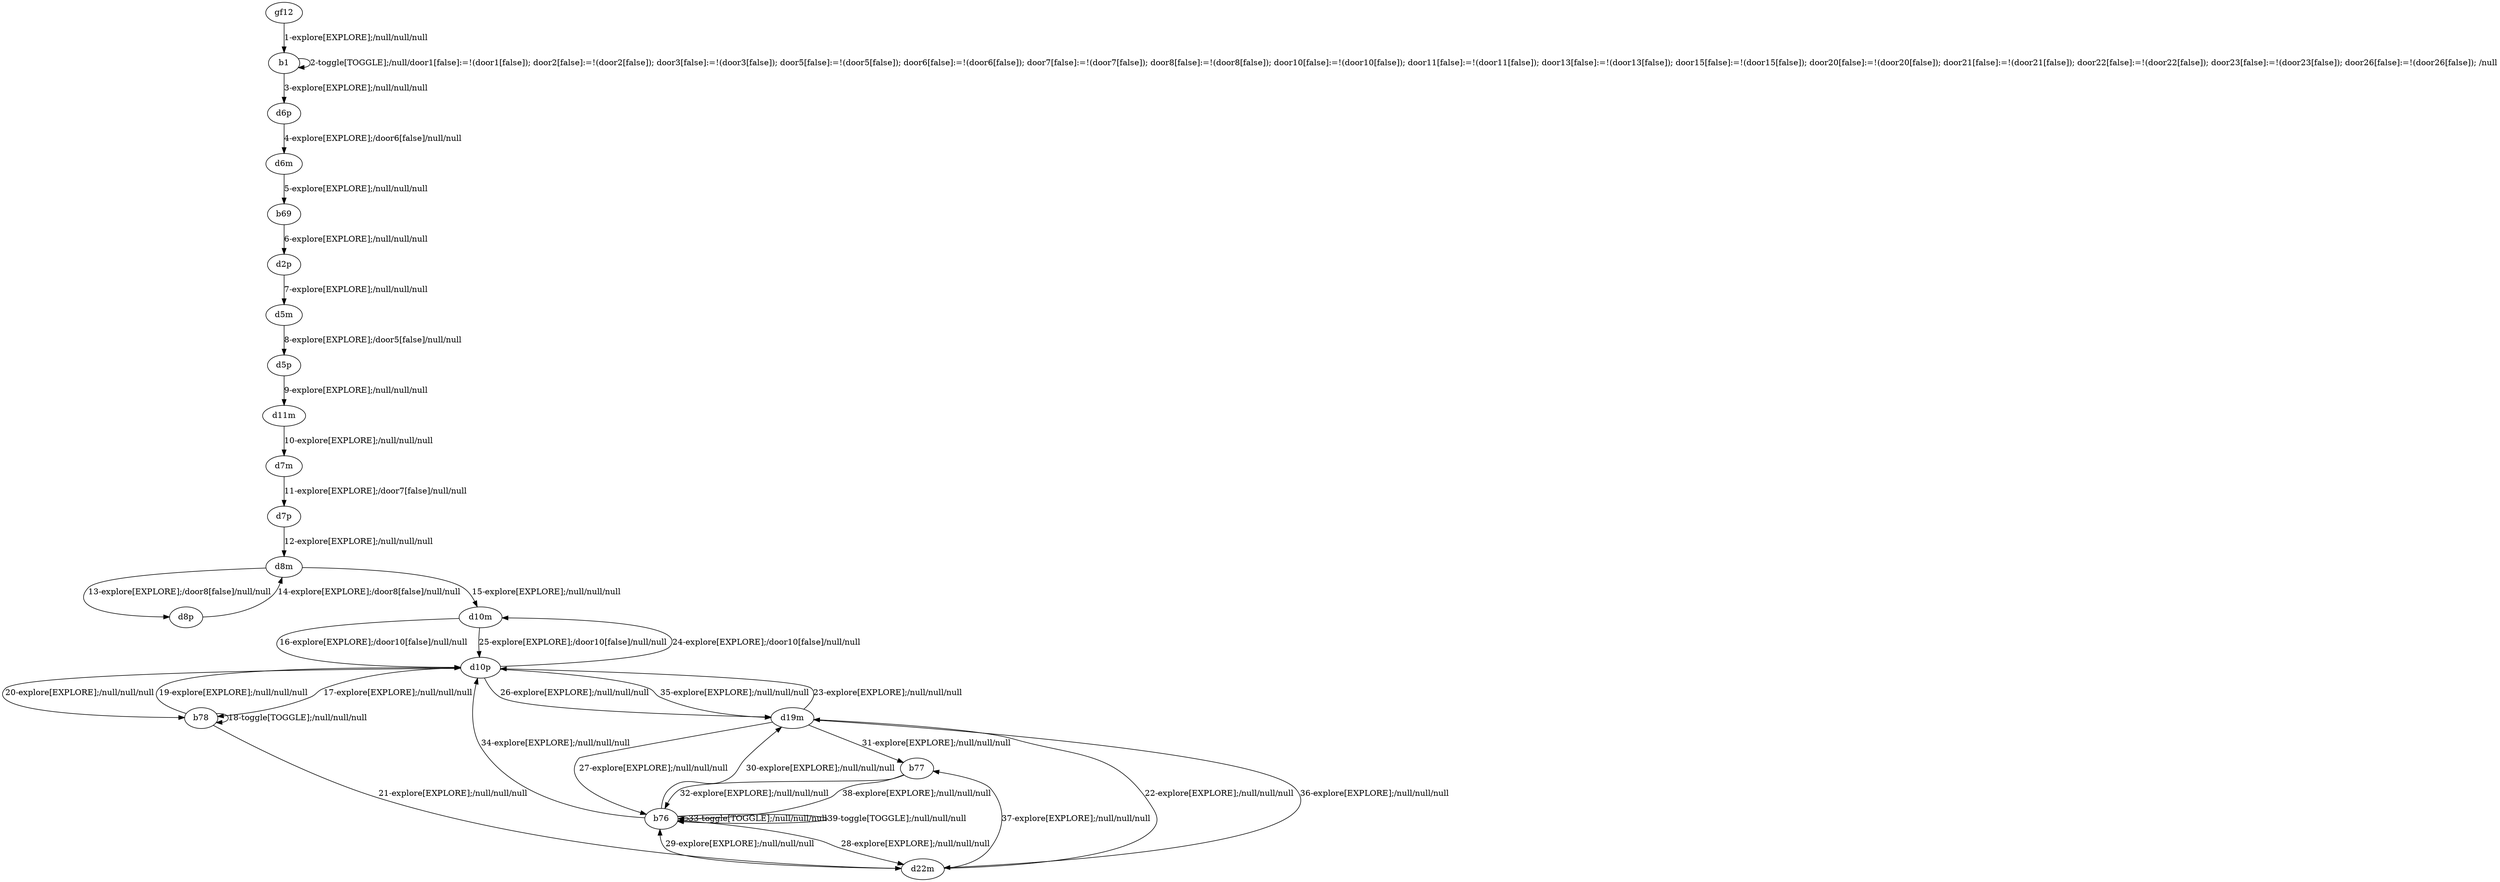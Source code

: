 # Total number of goals covered by this test: 3
# b76 --> d19m
# b78 --> b78
# d22m --> d19m

digraph g {
"gf12" -> "b1" [label = "1-explore[EXPLORE];/null/null/null"];
"b1" -> "b1" [label = "2-toggle[TOGGLE];/null/door1[false]:=!(door1[false]); door2[false]:=!(door2[false]); door3[false]:=!(door3[false]); door5[false]:=!(door5[false]); door6[false]:=!(door6[false]); door7[false]:=!(door7[false]); door8[false]:=!(door8[false]); door10[false]:=!(door10[false]); door11[false]:=!(door11[false]); door13[false]:=!(door13[false]); door15[false]:=!(door15[false]); door20[false]:=!(door20[false]); door21[false]:=!(door21[false]); door22[false]:=!(door22[false]); door23[false]:=!(door23[false]); door26[false]:=!(door26[false]); /null"];
"b1" -> "d6p" [label = "3-explore[EXPLORE];/null/null/null"];
"d6p" -> "d6m" [label = "4-explore[EXPLORE];/door6[false]/null/null"];
"d6m" -> "b69" [label = "5-explore[EXPLORE];/null/null/null"];
"b69" -> "d2p" [label = "6-explore[EXPLORE];/null/null/null"];
"d2p" -> "d5m" [label = "7-explore[EXPLORE];/null/null/null"];
"d5m" -> "d5p" [label = "8-explore[EXPLORE];/door5[false]/null/null"];
"d5p" -> "d11m" [label = "9-explore[EXPLORE];/null/null/null"];
"d11m" -> "d7m" [label = "10-explore[EXPLORE];/null/null/null"];
"d7m" -> "d7p" [label = "11-explore[EXPLORE];/door7[false]/null/null"];
"d7p" -> "d8m" [label = "12-explore[EXPLORE];/null/null/null"];
"d8m" -> "d8p" [label = "13-explore[EXPLORE];/door8[false]/null/null"];
"d8p" -> "d8m" [label = "14-explore[EXPLORE];/door8[false]/null/null"];
"d8m" -> "d10m" [label = "15-explore[EXPLORE];/null/null/null"];
"d10m" -> "d10p" [label = "16-explore[EXPLORE];/door10[false]/null/null"];
"d10p" -> "b78" [label = "17-explore[EXPLORE];/null/null/null"];
"b78" -> "b78" [label = "18-toggle[TOGGLE];/null/null/null"];
"b78" -> "d10p" [label = "19-explore[EXPLORE];/null/null/null"];
"d10p" -> "b78" [label = "20-explore[EXPLORE];/null/null/null"];
"b78" -> "d22m" [label = "21-explore[EXPLORE];/null/null/null"];
"d22m" -> "d19m" [label = "22-explore[EXPLORE];/null/null/null"];
"d19m" -> "d10p" [label = "23-explore[EXPLORE];/null/null/null"];
"d10p" -> "d10m" [label = "24-explore[EXPLORE];/door10[false]/null/null"];
"d10m" -> "d10p" [label = "25-explore[EXPLORE];/door10[false]/null/null"];
"d10p" -> "d19m" [label = "26-explore[EXPLORE];/null/null/null"];
"d19m" -> "b76" [label = "27-explore[EXPLORE];/null/null/null"];
"b76" -> "d22m" [label = "28-explore[EXPLORE];/null/null/null"];
"d22m" -> "b76" [label = "29-explore[EXPLORE];/null/null/null"];
"b76" -> "d19m" [label = "30-explore[EXPLORE];/null/null/null"];
"d19m" -> "b77" [label = "31-explore[EXPLORE];/null/null/null"];
"b77" -> "b76" [label = "32-explore[EXPLORE];/null/null/null"];
"b76" -> "b76" [label = "33-toggle[TOGGLE];/null/null/null"];
"b76" -> "d10p" [label = "34-explore[EXPLORE];/null/null/null"];
"d10p" -> "d19m" [label = "35-explore[EXPLORE];/null/null/null"];
"d19m" -> "d22m" [label = "36-explore[EXPLORE];/null/null/null"];
"d22m" -> "b77" [label = "37-explore[EXPLORE];/null/null/null"];
"b77" -> "b76" [label = "38-explore[EXPLORE];/null/null/null"];
"b76" -> "b76" [label = "39-toggle[TOGGLE];/null/null/null"];
}